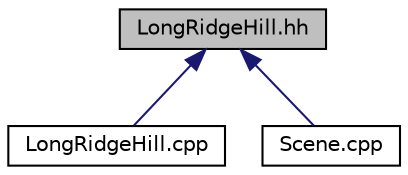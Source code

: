 digraph "LongRidgeHill.hh"
{
 // INTERACTIVE_SVG=YES
 // LATEX_PDF_SIZE
  edge [fontname="Helvetica",fontsize="10",labelfontname="Helvetica",labelfontsize="10"];
  node [fontname="Helvetica",fontsize="10",shape=record];
  Node1 [label="LongRidgeHill.hh",height=0.2,width=0.4,color="black", fillcolor="grey75", style="filled", fontcolor="black",tooltip=" "];
  Node1 -> Node2 [dir="back",color="midnightblue",fontsize="10",style="solid",fontname="Helvetica"];
  Node2 [label="LongRidgeHill.cpp",height=0.2,width=0.4,color="black", fillcolor="white", style="filled",URL="$_long_ridge_hill_8cpp.html",tooltip=" "];
  Node1 -> Node3 [dir="back",color="midnightblue",fontsize="10",style="solid",fontname="Helvetica"];
  Node3 [label="Scene.cpp",height=0.2,width=0.4,color="black", fillcolor="white", style="filled",URL="$_scene_8cpp.html",tooltip=" "];
}
